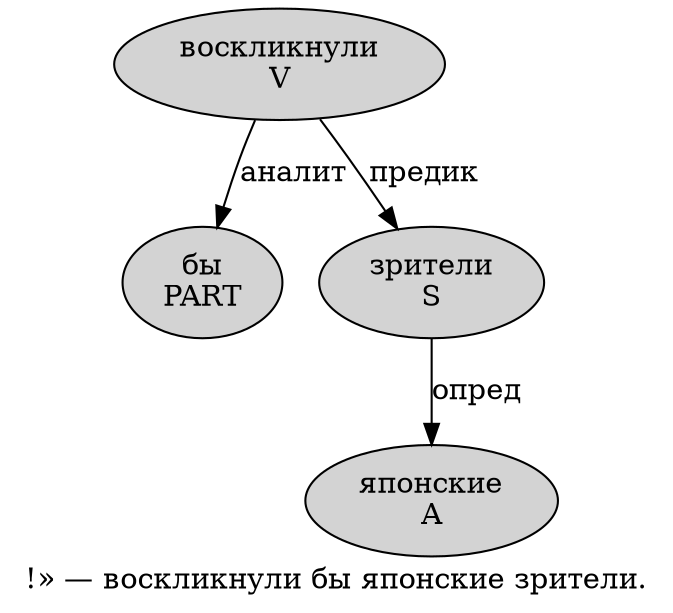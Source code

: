 digraph SENTENCE_4500 {
	graph [label="!» — воскликнули бы японские зрители."]
	node [style=filled]
		3 [label="воскликнули
V" color="" fillcolor=lightgray penwidth=1 shape=ellipse]
		4 [label="бы
PART" color="" fillcolor=lightgray penwidth=1 shape=ellipse]
		5 [label="японские
A" color="" fillcolor=lightgray penwidth=1 shape=ellipse]
		6 [label="зрители
S" color="" fillcolor=lightgray penwidth=1 shape=ellipse]
			3 -> 4 [label="аналит"]
			3 -> 6 [label="предик"]
			6 -> 5 [label="опред"]
}